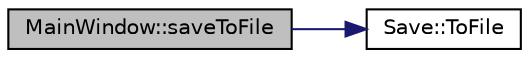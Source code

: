 digraph "MainWindow::saveToFile"
{
  bgcolor="transparent";
  edge [fontname="Helvetica",fontsize="10",labelfontname="Helvetica",labelfontsize="10"];
  node [fontname="Helvetica",fontsize="10",shape=record];
  rankdir="LR";
  Node163 [label="MainWindow::saveToFile",height=0.2,width=0.4,color="black", fillcolor="grey75", style="filled", fontcolor="black"];
  Node163 -> Node164 [color="midnightblue",fontsize="10",style="solid",fontname="Helvetica"];
  Node164 [label="Save::ToFile",height=0.2,width=0.4,color="black",URL="$class_save.html#aaa4104c8372e6d184c580a1933c0c03f",tooltip="텍스트를 새로운 파일을 생성하여 저장합니다. "];
}
